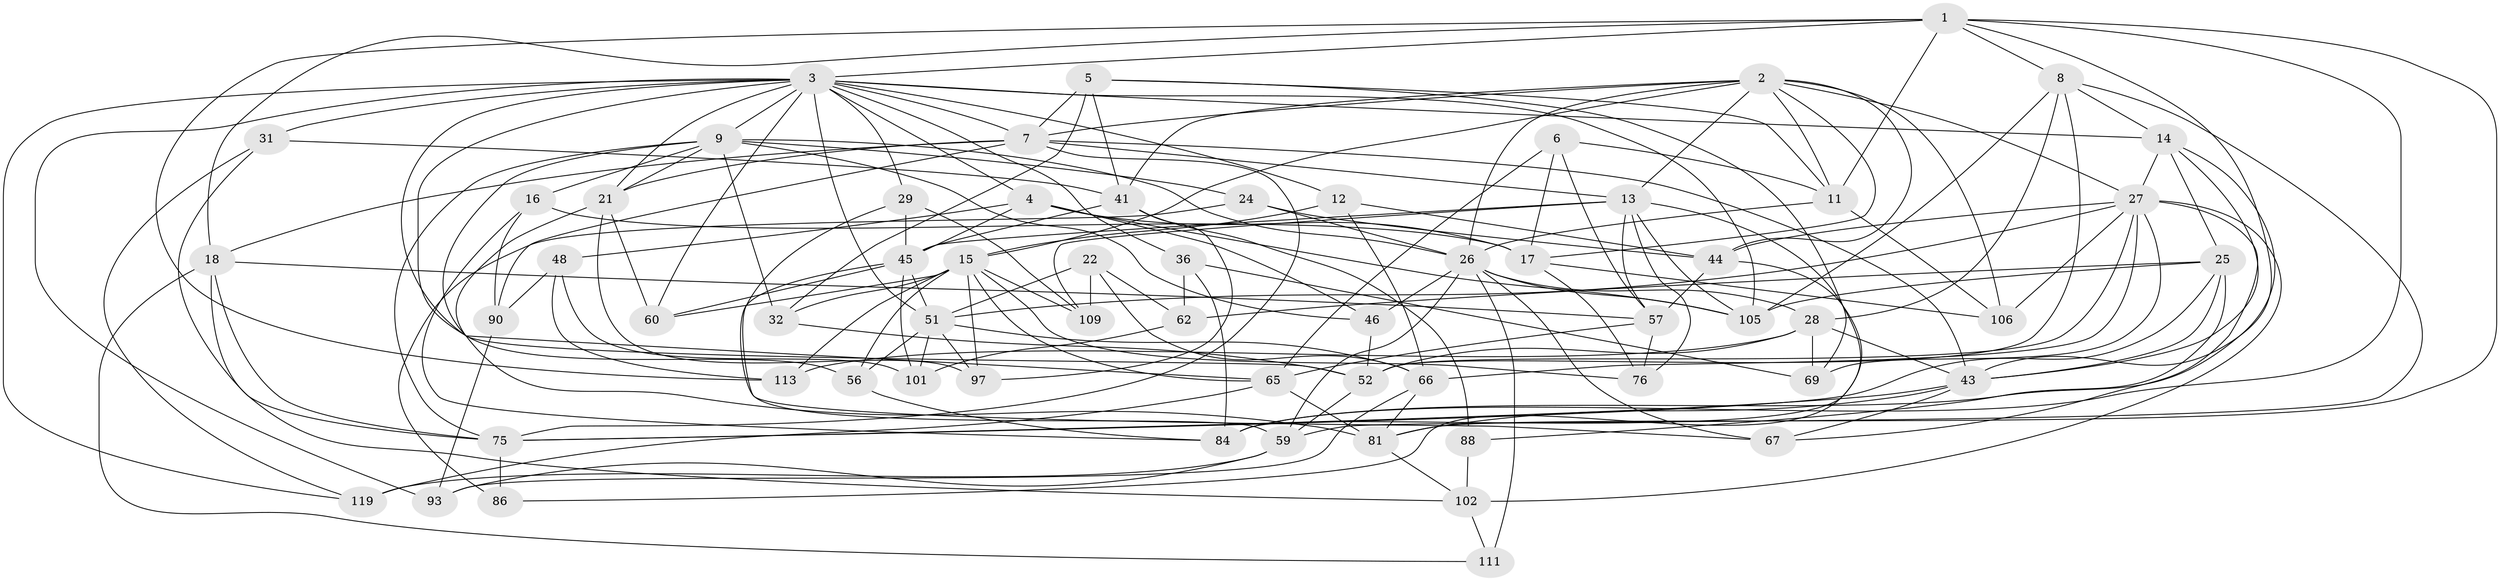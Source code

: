 // original degree distribution, {4: 1.0}
// Generated by graph-tools (version 1.1) at 2025/16/03/09/25 04:16:37]
// undirected, 62 vertices, 178 edges
graph export_dot {
graph [start="1"]
  node [color=gray90,style=filled];
  1 [super="+61"];
  2 [super="+39+73+23"];
  3 [super="+38+34+55"];
  4 [super="+87"];
  5 [super="+19"];
  6;
  7 [super="+99+42"];
  8 [super="+10"];
  9 [super="+58+96+103"];
  11 [super="+107"];
  12;
  13 [super="+35"];
  14 [super="+50"];
  15 [super="+20+30"];
  16;
  17 [super="+33"];
  18 [super="+49"];
  21 [super="+68"];
  22;
  24;
  25 [super="+82"];
  26 [super="+53+115"];
  27 [super="+37"];
  28 [super="+89"];
  29;
  31;
  32;
  36;
  41 [super="+83"];
  43 [super="+92"];
  44 [super="+104"];
  45 [super="+77+47+54"];
  46 [super="+110"];
  48;
  51 [super="+125+85"];
  52 [super="+112+98"];
  56;
  57 [super="+91"];
  59 [super="+72"];
  60;
  62;
  65 [super="+70"];
  66 [super="+117"];
  67;
  69;
  75 [super="+100+78"];
  76;
  81 [super="+116"];
  84 [super="+114"];
  86;
  88;
  90;
  93;
  97;
  101;
  102 [super="+108"];
  105 [super="+124"];
  106;
  109;
  111;
  113;
  119;
  1 -- 8;
  1 -- 84;
  1 -- 81;
  1 -- 18;
  1 -- 3;
  1 -- 113;
  1 -- 11;
  1 -- 43;
  2 -- 17;
  2 -- 7;
  2 -- 106;
  2 -- 13;
  2 -- 15;
  2 -- 41;
  2 -- 11;
  2 -- 27;
  2 -- 26;
  2 -- 44;
  3 -- 9;
  3 -- 36;
  3 -- 105;
  3 -- 14;
  3 -- 52 [weight=2];
  3 -- 21;
  3 -- 56;
  3 -- 4;
  3 -- 51;
  3 -- 93;
  3 -- 12;
  3 -- 29;
  3 -- 31;
  3 -- 60;
  3 -- 119;
  3 -- 7;
  4 -- 48;
  4 -- 105;
  4 -- 17;
  4 -- 45;
  4 -- 46;
  5 -- 69;
  5 -- 41;
  5 -- 32;
  5 -- 7 [weight=2];
  5 -- 11;
  6 -- 65;
  6 -- 17;
  6 -- 11;
  6 -- 57;
  7 -- 43;
  7 -- 90;
  7 -- 18;
  7 -- 21;
  7 -- 75;
  7 -- 13;
  8 -- 14;
  8 -- 52;
  8 -- 105;
  8 -- 59;
  8 -- 28;
  9 -- 16;
  9 -- 32;
  9 -- 21;
  9 -- 24;
  9 -- 46 [weight=2];
  9 -- 75;
  9 -- 65;
  9 -- 26;
  11 -- 106;
  11 -- 26;
  12 -- 44;
  12 -- 15;
  12 -- 66;
  13 -- 84;
  13 -- 105;
  13 -- 45;
  13 -- 109;
  13 -- 76;
  13 -- 57;
  14 -- 25;
  14 -- 27;
  14 -- 43;
  14 -- 84;
  15 -- 32;
  15 -- 109;
  15 -- 56;
  15 -- 97;
  15 -- 65;
  15 -- 113;
  15 -- 76;
  15 -- 60;
  16 -- 17;
  16 -- 90;
  16 -- 84;
  17 -- 106;
  17 -- 76;
  18 -- 57;
  18 -- 111;
  18 -- 75;
  18 -- 102;
  21 -- 60;
  21 -- 81;
  21 -- 97;
  22 -- 109;
  22 -- 62;
  22 -- 66;
  22 -- 51;
  24 -- 86;
  24 -- 26;
  24 -- 44;
  25 -- 43;
  25 -- 105;
  25 -- 62;
  25 -- 88;
  25 -- 75;
  26 -- 46 [weight=2];
  26 -- 67;
  26 -- 59;
  26 -- 111 [weight=2];
  26 -- 105;
  26 -- 28;
  27 -- 66;
  27 -- 106;
  27 -- 51;
  27 -- 67;
  27 -- 69;
  27 -- 102;
  27 -- 52;
  27 -- 44;
  28 -- 113;
  28 -- 43;
  28 -- 69;
  28 -- 52;
  29 -- 109;
  29 -- 67;
  29 -- 45;
  31 -- 41;
  31 -- 119;
  31 -- 75;
  32 -- 52;
  36 -- 62;
  36 -- 84;
  36 -- 69;
  41 -- 88;
  41 -- 45;
  41 -- 97;
  43 -- 67;
  43 -- 81;
  43 -- 75;
  44 -- 86;
  44 -- 57;
  45 -- 60;
  45 -- 101;
  45 -- 51;
  45 -- 59;
  46 -- 52;
  48 -- 101;
  48 -- 113;
  48 -- 90;
  51 -- 56;
  51 -- 66;
  51 -- 101;
  51 -- 97;
  52 -- 59;
  56 -- 84;
  57 -- 76;
  57 -- 65;
  59 -- 93;
  59 -- 119;
  62 -- 101;
  65 -- 81;
  65 -- 119;
  66 -- 81;
  66 -- 93;
  75 -- 86 [weight=2];
  81 -- 102;
  88 -- 102 [weight=2];
  90 -- 93;
  102 -- 111;
}
